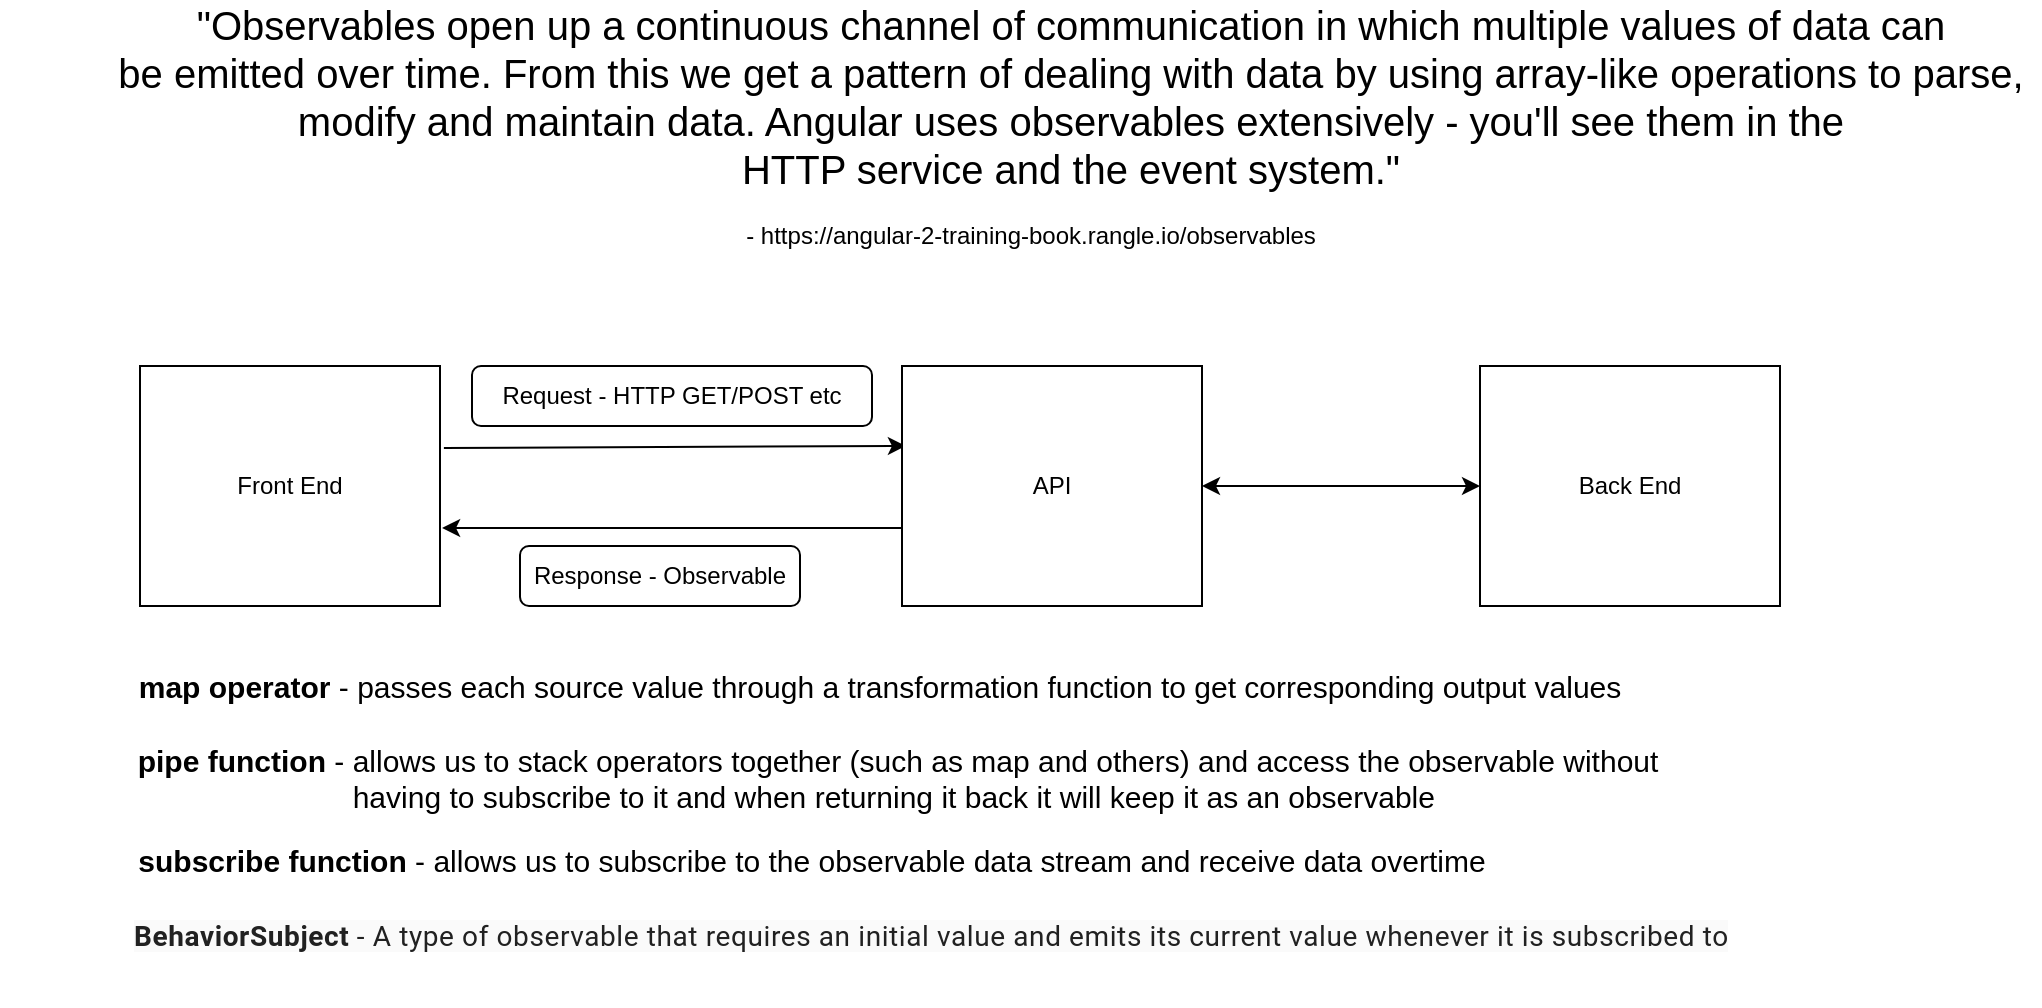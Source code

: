 <mxfile version="13.9.9" type="device"><diagram id="BzaygSJniGBX_9Orueuo" name="Page-1"><mxGraphModel dx="1936" dy="846" grid="1" gridSize="10" guides="1" tooltips="1" connect="1" arrows="1" fold="1" page="1" pageScale="1" pageWidth="850" pageHeight="1100" math="0" shadow="0"><root><mxCell id="0"/><mxCell id="1" parent="0"/><mxCell id="NrMLKcIJwSrvmIxBxhrR-1" value="&lt;span style=&quot;font-size: 20px&quot;&gt;&quot;Observables open up a continuous channel of communication in which multiple values of data can &lt;br&gt;be emitted over time. From this we get a pattern of dealing with data by using array-like operations to parse, &lt;br&gt;modify and maintain data. Angular uses observables extensively - you'll see them in the &lt;br&gt;HTTP service and the event system.&quot;&lt;/span&gt;" style="text;html=1;align=center;verticalAlign=middle;resizable=0;points=[];autosize=1;" parent="1" vertex="1"><mxGeometry x="-210" y="110" width="970" height="70" as="geometry"/></mxCell><mxCell id="NrMLKcIJwSrvmIxBxhrR-2" value="-&amp;nbsp;https://angular-2-training-book.rangle.io/observables" style="text;html=1;align=center;verticalAlign=middle;resizable=0;points=[];autosize=1;" parent="1" vertex="1"><mxGeometry x="105" y="205" width="300" height="20" as="geometry"/></mxCell><mxCell id="NrMLKcIJwSrvmIxBxhrR-6" value="Front End" style="rounded=0;whiteSpace=wrap;html=1;" parent="1" vertex="1"><mxGeometry x="-190" y="280" width="150" height="120" as="geometry"/></mxCell><mxCell id="NrMLKcIJwSrvmIxBxhrR-8" value="Back End" style="rounded=0;whiteSpace=wrap;html=1;" parent="1" vertex="1"><mxGeometry x="480" y="280" width="150" height="120" as="geometry"/></mxCell><mxCell id="NrMLKcIJwSrvmIxBxhrR-9" value="" style="endArrow=classic;startArrow=classic;html=1;entryX=0;entryY=0.5;entryDx=0;entryDy=0;" parent="1" source="NrMLKcIJwSrvmIxBxhrR-7" target="NrMLKcIJwSrvmIxBxhrR-8" edge="1"><mxGeometry width="50" height="50" relative="1" as="geometry"><mxPoint x="330" y="370" as="sourcePoint"/><mxPoint x="380" y="320" as="targetPoint"/></mxGeometry></mxCell><mxCell id="NrMLKcIJwSrvmIxBxhrR-11" value="Response - Observable" style="rounded=1;whiteSpace=wrap;html=1;" parent="1" vertex="1"><mxGeometry y="370" width="140" height="30" as="geometry"/></mxCell><mxCell id="NrMLKcIJwSrvmIxBxhrR-13" value="" style="endArrow=classic;html=1;entryX=1.007;entryY=0.675;entryDx=0;entryDy=0;entryPerimeter=0;" parent="1" target="NrMLKcIJwSrvmIxBxhrR-6" edge="1"><mxGeometry width="50" height="50" relative="1" as="geometry"><mxPoint x="193" y="361" as="sourcePoint"/><mxPoint x="190" y="360" as="targetPoint"/></mxGeometry></mxCell><mxCell id="NrMLKcIJwSrvmIxBxhrR-14" value="" style="endArrow=classic;html=1;entryX=0.013;entryY=0.333;entryDx=0;entryDy=0;entryPerimeter=0;exitX=1.013;exitY=0.342;exitDx=0;exitDy=0;exitPerimeter=0;" parent="1" source="NrMLKcIJwSrvmIxBxhrR-6" target="NrMLKcIJwSrvmIxBxhrR-7" edge="1"><mxGeometry width="50" height="50" relative="1" as="geometry"><mxPoint x="-18" y="319" as="sourcePoint"/><mxPoint x="187" y="319" as="targetPoint"/></mxGeometry></mxCell><mxCell id="NrMLKcIJwSrvmIxBxhrR-15" value="Request - HTTP GET/POST etc" style="rounded=1;whiteSpace=wrap;html=1;" parent="1" vertex="1"><mxGeometry x="-24" y="280" width="200" height="30" as="geometry"/></mxCell><mxCell id="NrMLKcIJwSrvmIxBxhrR-7" value="API" style="rounded=0;whiteSpace=wrap;html=1;" parent="1" vertex="1"><mxGeometry x="191" y="280" width="150" height="120" as="geometry"/></mxCell><mxCell id="Jyp6F2saWlBnb6FGmeMN-1" value="&lt;b style=&quot;font-size: 15px;&quot;&gt;&lt;br style=&quot;font-size: 15px;&quot;&gt;&lt;/b&gt;&lt;div style=&quot;font-size: 15px;&quot;&gt;&lt;b style=&quot;font-size: 15px;&quot;&gt;map operator&lt;/b&gt; - passes each source value through a transformation function to get corresponding output values&lt;/div&gt;&lt;div style=&quot;font-size: 15px;&quot;&gt;&lt;br style=&quot;font-size: 15px;&quot;&gt;&lt;/div&gt;" style="text;html=1;strokeColor=none;fillColor=none;align=center;verticalAlign=middle;whiteSpace=wrap;rounded=0;fontSize=15;" vertex="1" parent="1"><mxGeometry x="-260" y="430" width="880" height="20" as="geometry"/></mxCell><mxCell id="Jyp6F2saWlBnb6FGmeMN-2" value="&lt;b style=&quot;font-size: 15px;&quot;&gt;&lt;br style=&quot;font-size: 15px;&quot;&gt;&lt;/b&gt;&lt;div style=&quot;font-size: 15px;&quot;&gt;&lt;b style=&quot;font-size: 15px;&quot;&gt;pipe function&lt;/b&gt; - allows us to stack operators together (such as map and others) and access the observable without having to subscribe to it and when returning it back it will keep it as an observable&amp;nbsp;&lt;/div&gt;" style="text;html=1;strokeColor=none;fillColor=none;align=center;verticalAlign=middle;whiteSpace=wrap;rounded=0;fontSize=15;" vertex="1" parent="1"><mxGeometry x="-211" y="467" width="800" height="20" as="geometry"/></mxCell><mxCell id="Jyp6F2saWlBnb6FGmeMN-4" value="&lt;b style=&quot;font-size: 15px;&quot;&gt;&lt;br style=&quot;font-size: 15px;&quot;&gt;&lt;/b&gt;&lt;div style=&quot;font-size: 15px;&quot;&gt;&lt;b style=&quot;font-size: 15px;&quot;&gt;subscribe function&lt;/b&gt; - allows us to subscribe to the observable data stream and receive data overtime&lt;/div&gt;" style="text;html=1;strokeColor=none;fillColor=none;align=center;verticalAlign=middle;whiteSpace=wrap;rounded=0;fontSize=15;" vertex="1" parent="1"><mxGeometry x="-244" y="508" width="780" height="20" as="geometry"/></mxCell><mxCell id="Jyp6F2saWlBnb6FGmeMN-5" value="&lt;span style=&quot;color: rgba(0 , 0 , 0 , 0.87) ; font-family: &amp;#34;roboto&amp;#34; , &amp;#34;helvetica neue light&amp;#34; , &amp;#34;helvetica neue&amp;#34; , &amp;#34;helvetica&amp;#34; , &amp;#34;arial&amp;#34; , &amp;#34;lucida grande&amp;#34; , sans-serif ; font-style: normal ; letter-spacing: 0.3px ; text-indent: 0px ; text-transform: none ; word-spacing: 0px ; background-color: rgb(250 , 250 , 250) ; display: inline ; float: none ; font-size: 14px&quot;&gt;&lt;font style=&quot;font-size: 14px&quot;&gt;&lt;b style=&quot;font-size: 14px&quot;&gt;BehaviorSubject&lt;/b&gt; - A type of observable that requires an initial value and emits its current value whenever it is subscribed to&lt;/font&gt;&lt;/span&gt;" style="text;whiteSpace=wrap;html=1;fontSize=14;" vertex="1" parent="1"><mxGeometry x="-195" y="550" width="940" height="50" as="geometry"/></mxCell></root></mxGraphModel></diagram></mxfile>